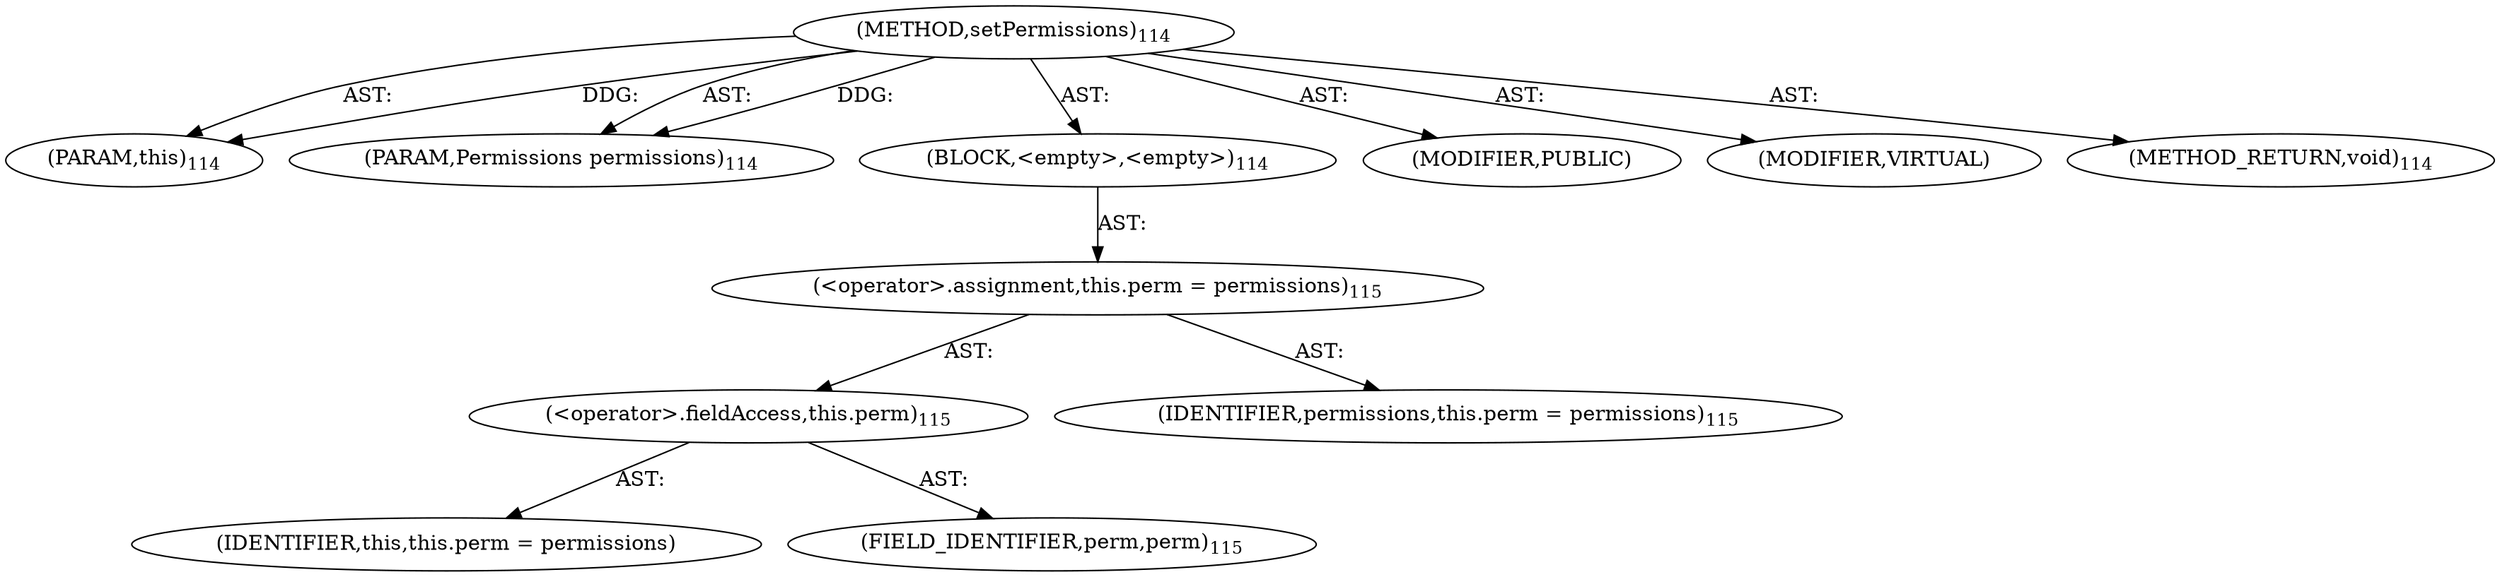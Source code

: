 digraph "setPermissions" {  
"111669149699" [label = <(METHOD,setPermissions)<SUB>114</SUB>> ]
"115964117002" [label = <(PARAM,this)<SUB>114</SUB>> ]
"115964117003" [label = <(PARAM,Permissions permissions)<SUB>114</SUB>> ]
"25769803779" [label = <(BLOCK,&lt;empty&gt;,&lt;empty&gt;)<SUB>114</SUB>> ]
"30064771078" [label = <(&lt;operator&gt;.assignment,this.perm = permissions)<SUB>115</SUB>> ]
"30064771079" [label = <(&lt;operator&gt;.fieldAccess,this.perm)<SUB>115</SUB>> ]
"68719476751" [label = <(IDENTIFIER,this,this.perm = permissions)> ]
"55834574851" [label = <(FIELD_IDENTIFIER,perm,perm)<SUB>115</SUB>> ]
"68719476752" [label = <(IDENTIFIER,permissions,this.perm = permissions)<SUB>115</SUB>> ]
"133143986191" [label = <(MODIFIER,PUBLIC)> ]
"133143986192" [label = <(MODIFIER,VIRTUAL)> ]
"128849018883" [label = <(METHOD_RETURN,void)<SUB>114</SUB>> ]
  "111669149699" -> "115964117002"  [ label = "AST: "] 
  "111669149699" -> "115964117003"  [ label = "AST: "] 
  "111669149699" -> "25769803779"  [ label = "AST: "] 
  "111669149699" -> "133143986191"  [ label = "AST: "] 
  "111669149699" -> "133143986192"  [ label = "AST: "] 
  "111669149699" -> "128849018883"  [ label = "AST: "] 
  "25769803779" -> "30064771078"  [ label = "AST: "] 
  "30064771078" -> "30064771079"  [ label = "AST: "] 
  "30064771078" -> "68719476752"  [ label = "AST: "] 
  "30064771079" -> "68719476751"  [ label = "AST: "] 
  "30064771079" -> "55834574851"  [ label = "AST: "] 
  "111669149699" -> "115964117002"  [ label = "DDG: "] 
  "111669149699" -> "115964117003"  [ label = "DDG: "] 
}
